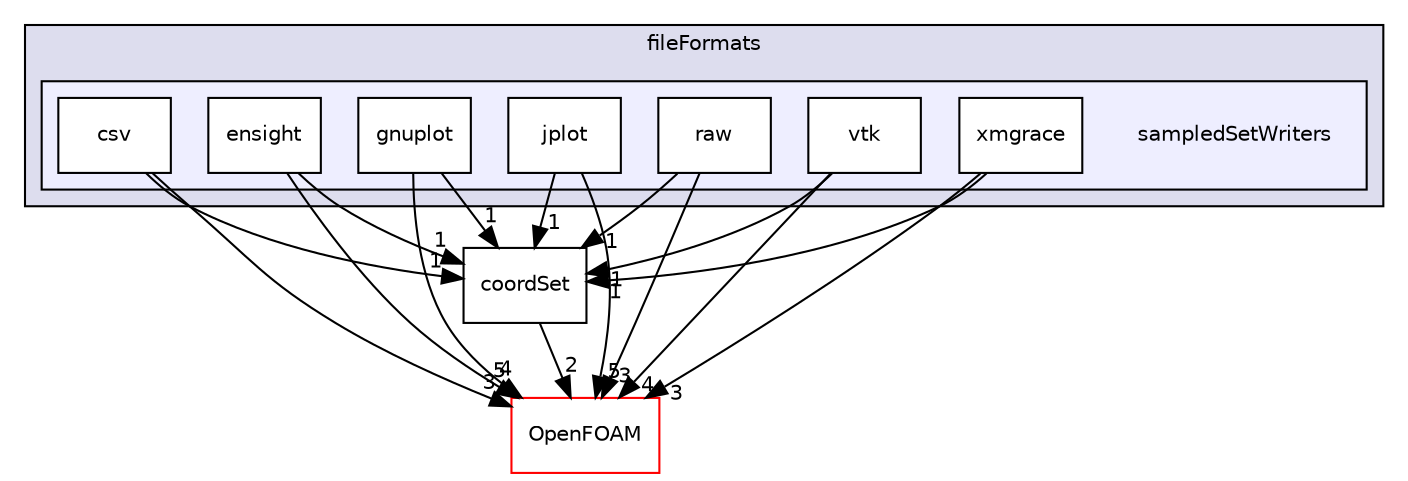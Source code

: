 digraph "src/fileFormats/sampledSetWriters" {
  bgcolor=transparent;
  compound=true
  node [ fontsize="10", fontname="Helvetica"];
  edge [ labelfontsize="10", labelfontname="Helvetica"];
  subgraph clusterdir_b05602f37bb521a7142c0a3e200b5f35 {
    graph [ bgcolor="#ddddee", pencolor="black", label="fileFormats" fontname="Helvetica", fontsize="10", URL="dir_b05602f37bb521a7142c0a3e200b5f35.html"]
  subgraph clusterdir_276074facfd9ea15c0477839cf5f076d {
    graph [ bgcolor="#eeeeff", pencolor="black", label="" URL="dir_276074facfd9ea15c0477839cf5f076d.html"];
    dir_276074facfd9ea15c0477839cf5f076d [shape=plaintext label="sampledSetWriters"];
    dir_4c603248f8ac949d801c354cff47b380 [shape=box label="csv" color="black" fillcolor="white" style="filled" URL="dir_4c603248f8ac949d801c354cff47b380.html"];
    dir_fa3b3e7fb90b3d412f120e23dee107c7 [shape=box label="ensight" color="black" fillcolor="white" style="filled" URL="dir_fa3b3e7fb90b3d412f120e23dee107c7.html"];
    dir_e6d09ce4d30904621ed9ee3bb223c5c3 [shape=box label="gnuplot" color="black" fillcolor="white" style="filled" URL="dir_e6d09ce4d30904621ed9ee3bb223c5c3.html"];
    dir_b88224a5c354b65ad50578548bbab247 [shape=box label="jplot" color="black" fillcolor="white" style="filled" URL="dir_b88224a5c354b65ad50578548bbab247.html"];
    dir_5395cc82ee9c6e4428ca8420b7726c95 [shape=box label="raw" color="black" fillcolor="white" style="filled" URL="dir_5395cc82ee9c6e4428ca8420b7726c95.html"];
    dir_de37a1fc1869f56e1a1fa3bdf7e21d03 [shape=box label="vtk" color="black" fillcolor="white" style="filled" URL="dir_de37a1fc1869f56e1a1fa3bdf7e21d03.html"];
    dir_a549b8540224837b54b9bc9d10064b00 [shape=box label="xmgrace" color="black" fillcolor="white" style="filled" URL="dir_a549b8540224837b54b9bc9d10064b00.html"];
  }
  }
  dir_388c909ee48a1d04b28f5bcb790268a1 [shape=box label="coordSet" URL="dir_388c909ee48a1d04b28f5bcb790268a1.html"];
  dir_c5473ff19b20e6ec4dfe5c310b3778a8 [shape=box label="OpenFOAM" color="red" URL="dir_c5473ff19b20e6ec4dfe5c310b3778a8.html"];
  dir_388c909ee48a1d04b28f5bcb790268a1->dir_c5473ff19b20e6ec4dfe5c310b3778a8 [headlabel="2", labeldistance=1.5 headhref="dir_000882_001887.html"];
  dir_fa3b3e7fb90b3d412f120e23dee107c7->dir_388c909ee48a1d04b28f5bcb790268a1 [headlabel="1", labeldistance=1.5 headhref="dir_000886_000882.html"];
  dir_fa3b3e7fb90b3d412f120e23dee107c7->dir_c5473ff19b20e6ec4dfe5c310b3778a8 [headlabel="5", labeldistance=1.5 headhref="dir_000886_001887.html"];
  dir_e6d09ce4d30904621ed9ee3bb223c5c3->dir_388c909ee48a1d04b28f5bcb790268a1 [headlabel="1", labeldistance=1.5 headhref="dir_000887_000882.html"];
  dir_e6d09ce4d30904621ed9ee3bb223c5c3->dir_c5473ff19b20e6ec4dfe5c310b3778a8 [headlabel="4", labeldistance=1.5 headhref="dir_000887_001887.html"];
  dir_5395cc82ee9c6e4428ca8420b7726c95->dir_388c909ee48a1d04b28f5bcb790268a1 [headlabel="1", labeldistance=1.5 headhref="dir_000889_000882.html"];
  dir_5395cc82ee9c6e4428ca8420b7726c95->dir_c5473ff19b20e6ec4dfe5c310b3778a8 [headlabel="3", labeldistance=1.5 headhref="dir_000889_001887.html"];
  dir_a549b8540224837b54b9bc9d10064b00->dir_388c909ee48a1d04b28f5bcb790268a1 [headlabel="1", labeldistance=1.5 headhref="dir_000891_000882.html"];
  dir_a549b8540224837b54b9bc9d10064b00->dir_c5473ff19b20e6ec4dfe5c310b3778a8 [headlabel="3", labeldistance=1.5 headhref="dir_000891_001887.html"];
  dir_4c603248f8ac949d801c354cff47b380->dir_388c909ee48a1d04b28f5bcb790268a1 [headlabel="1", labeldistance=1.5 headhref="dir_000885_000882.html"];
  dir_4c603248f8ac949d801c354cff47b380->dir_c5473ff19b20e6ec4dfe5c310b3778a8 [headlabel="3", labeldistance=1.5 headhref="dir_000885_001887.html"];
  dir_b88224a5c354b65ad50578548bbab247->dir_388c909ee48a1d04b28f5bcb790268a1 [headlabel="1", labeldistance=1.5 headhref="dir_000888_000882.html"];
  dir_b88224a5c354b65ad50578548bbab247->dir_c5473ff19b20e6ec4dfe5c310b3778a8 [headlabel="5", labeldistance=1.5 headhref="dir_000888_001887.html"];
  dir_de37a1fc1869f56e1a1fa3bdf7e21d03->dir_388c909ee48a1d04b28f5bcb790268a1 [headlabel="1", labeldistance=1.5 headhref="dir_000890_000882.html"];
  dir_de37a1fc1869f56e1a1fa3bdf7e21d03->dir_c5473ff19b20e6ec4dfe5c310b3778a8 [headlabel="4", labeldistance=1.5 headhref="dir_000890_001887.html"];
}
